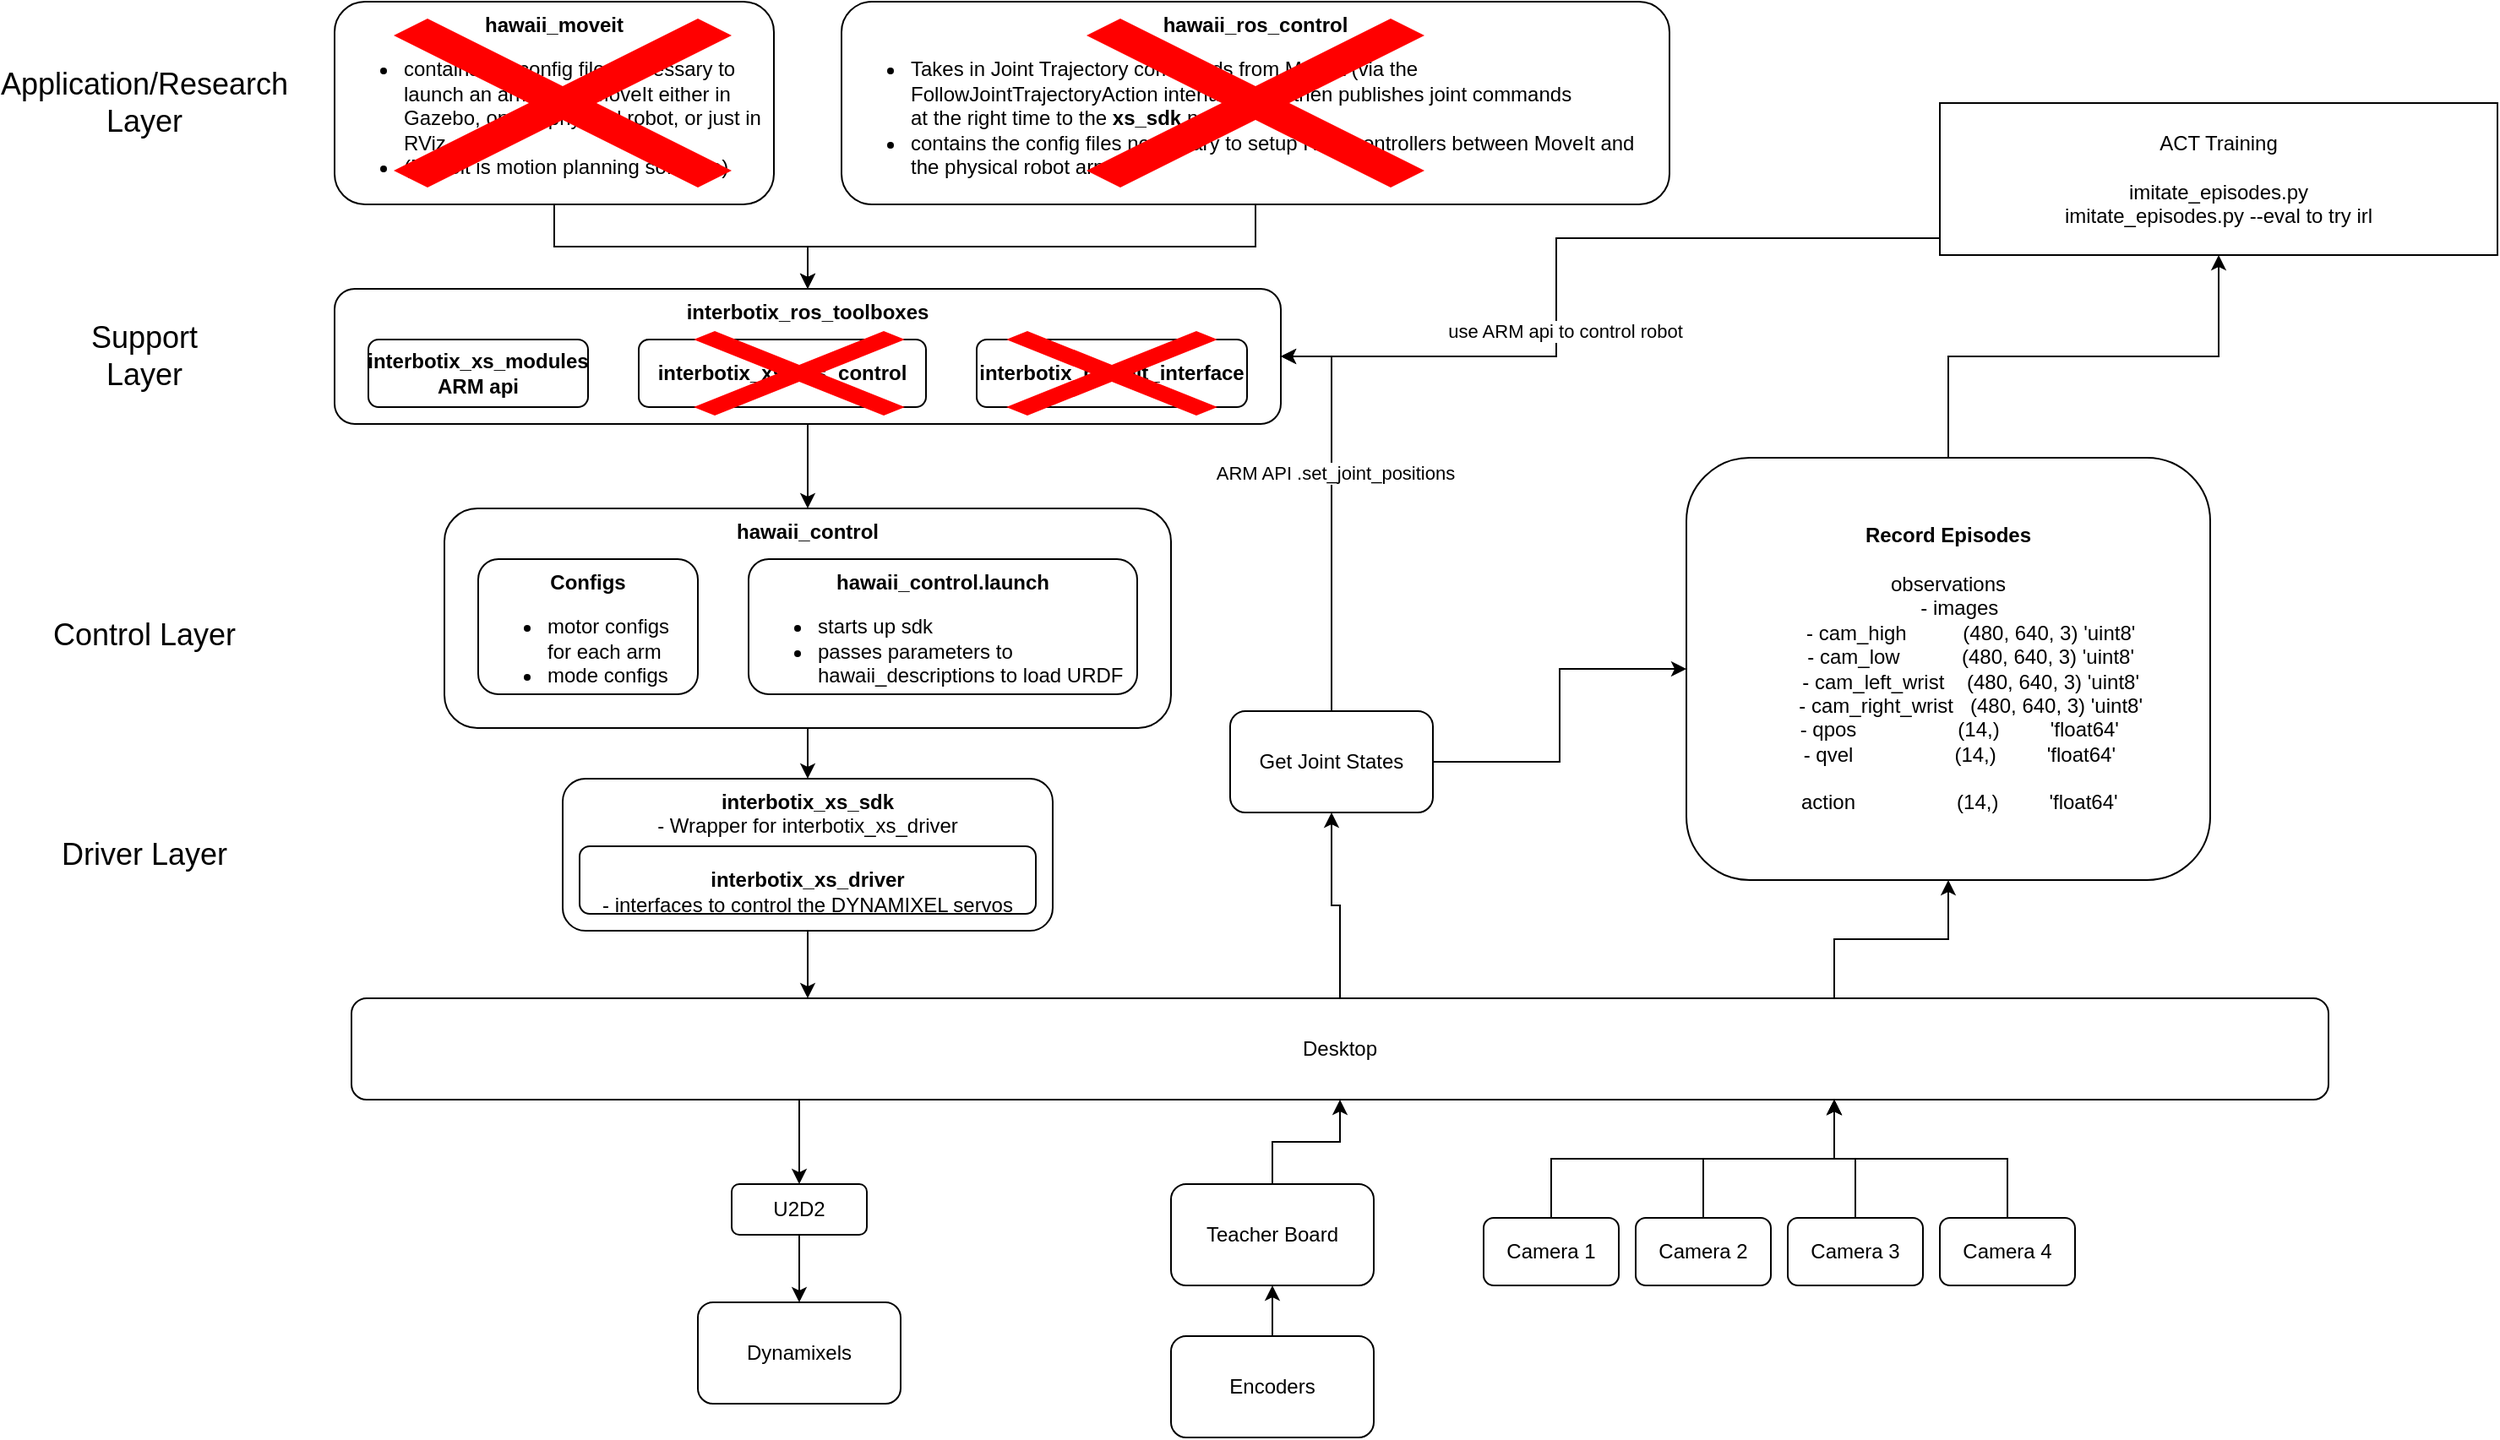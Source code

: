 <mxfile version="22.0.8" type="device">
  <diagram name="Page-1" id="VROihxwrgbOlkJUYvocT">
    <mxGraphModel dx="2948" dy="1223" grid="1" gridSize="10" guides="1" tooltips="1" connect="1" arrows="1" fold="1" page="1" pageScale="1" pageWidth="850" pageHeight="1100" math="0" shadow="0">
      <root>
        <mxCell id="0" />
        <mxCell id="1" parent="0" />
        <mxCell id="6eJo8mfz17x_dN5SJdhs-16" style="edgeStyle=orthogonalEdgeStyle;rounded=0;orthogonalLoop=1;jettySize=auto;html=1;" edge="1" parent="1" source="6eJo8mfz17x_dN5SJdhs-1" target="6eJo8mfz17x_dN5SJdhs-10">
          <mxGeometry relative="1" as="geometry">
            <Array as="points">
              <mxPoint x="35" y="820" />
              <mxPoint x="35" y="820" />
            </Array>
          </mxGeometry>
        </mxCell>
        <mxCell id="6eJo8mfz17x_dN5SJdhs-57" style="edgeStyle=orthogonalEdgeStyle;rounded=0;orthogonalLoop=1;jettySize=auto;html=1;entryX=0.5;entryY=1;entryDx=0;entryDy=0;" edge="1" parent="1" source="6eJo8mfz17x_dN5SJdhs-1" target="6eJo8mfz17x_dN5SJdhs-56">
          <mxGeometry relative="1" as="geometry" />
        </mxCell>
        <mxCell id="6eJo8mfz17x_dN5SJdhs-74" style="edgeStyle=orthogonalEdgeStyle;rounded=0;orthogonalLoop=1;jettySize=auto;html=1;exitX=0.75;exitY=0;exitDx=0;exitDy=0;entryX=0.5;entryY=1;entryDx=0;entryDy=0;" edge="1" parent="1" source="6eJo8mfz17x_dN5SJdhs-1" target="6eJo8mfz17x_dN5SJdhs-62">
          <mxGeometry relative="1" as="geometry" />
        </mxCell>
        <mxCell id="6eJo8mfz17x_dN5SJdhs-1" value="Desktop" style="rounded=1;whiteSpace=wrap;html=1;" vertex="1" parent="1">
          <mxGeometry x="-230" y="730" width="1170" height="60" as="geometry" />
        </mxCell>
        <mxCell id="6eJo8mfz17x_dN5SJdhs-2" value="Camera 3" style="rounded=1;whiteSpace=wrap;html=1;" vertex="1" parent="1">
          <mxGeometry x="620" y="860" width="80" height="40" as="geometry" />
        </mxCell>
        <mxCell id="6eJo8mfz17x_dN5SJdhs-66" style="edgeStyle=orthogonalEdgeStyle;rounded=0;orthogonalLoop=1;jettySize=auto;html=1;entryX=0.75;entryY=1;entryDx=0;entryDy=0;" edge="1" parent="1" source="6eJo8mfz17x_dN5SJdhs-6" target="6eJo8mfz17x_dN5SJdhs-1">
          <mxGeometry relative="1" as="geometry" />
        </mxCell>
        <mxCell id="6eJo8mfz17x_dN5SJdhs-6" value="Camera 1" style="rounded=1;whiteSpace=wrap;html=1;" vertex="1" parent="1">
          <mxGeometry x="440" y="860" width="80" height="40" as="geometry" />
        </mxCell>
        <mxCell id="6eJo8mfz17x_dN5SJdhs-72" style="edgeStyle=orthogonalEdgeStyle;rounded=0;orthogonalLoop=1;jettySize=auto;html=1;entryX=0.75;entryY=1;entryDx=0;entryDy=0;" edge="1" parent="1" source="6eJo8mfz17x_dN5SJdhs-7" target="6eJo8mfz17x_dN5SJdhs-1">
          <mxGeometry relative="1" as="geometry" />
        </mxCell>
        <mxCell id="6eJo8mfz17x_dN5SJdhs-7" value="Camera 2" style="rounded=1;whiteSpace=wrap;html=1;" vertex="1" parent="1">
          <mxGeometry x="530" y="860" width="80" height="40" as="geometry" />
        </mxCell>
        <mxCell id="6eJo8mfz17x_dN5SJdhs-73" style="edgeStyle=orthogonalEdgeStyle;rounded=0;orthogonalLoop=1;jettySize=auto;html=1;entryX=0.75;entryY=1;entryDx=0;entryDy=0;" edge="1" parent="1" source="6eJo8mfz17x_dN5SJdhs-8" target="6eJo8mfz17x_dN5SJdhs-1">
          <mxGeometry relative="1" as="geometry" />
        </mxCell>
        <mxCell id="6eJo8mfz17x_dN5SJdhs-8" value="Camera 4" style="rounded=1;whiteSpace=wrap;html=1;" vertex="1" parent="1">
          <mxGeometry x="710" y="860" width="80" height="40" as="geometry" />
        </mxCell>
        <mxCell id="6eJo8mfz17x_dN5SJdhs-20" style="edgeStyle=orthogonalEdgeStyle;rounded=0;orthogonalLoop=1;jettySize=auto;html=1;entryX=0.5;entryY=0;entryDx=0;entryDy=0;" edge="1" parent="1" source="6eJo8mfz17x_dN5SJdhs-10" target="6eJo8mfz17x_dN5SJdhs-19">
          <mxGeometry relative="1" as="geometry" />
        </mxCell>
        <mxCell id="6eJo8mfz17x_dN5SJdhs-10" value="U2D2" style="rounded=1;whiteSpace=wrap;html=1;" vertex="1" parent="1">
          <mxGeometry x="-5" y="840" width="80" height="30" as="geometry" />
        </mxCell>
        <mxCell id="6eJo8mfz17x_dN5SJdhs-17" value="Teacher Board" style="rounded=1;whiteSpace=wrap;html=1;" vertex="1" parent="1">
          <mxGeometry x="255" y="840" width="120" height="60" as="geometry" />
        </mxCell>
        <mxCell id="6eJo8mfz17x_dN5SJdhs-19" value="Dynamixels" style="rounded=1;whiteSpace=wrap;html=1;" vertex="1" parent="1">
          <mxGeometry x="-25" y="910" width="120" height="60" as="geometry" />
        </mxCell>
        <mxCell id="6eJo8mfz17x_dN5SJdhs-23" value="" style="edgeStyle=orthogonalEdgeStyle;rounded=0;orthogonalLoop=1;jettySize=auto;html=1;" edge="1" parent="1" source="6eJo8mfz17x_dN5SJdhs-21" target="6eJo8mfz17x_dN5SJdhs-17">
          <mxGeometry relative="1" as="geometry">
            <mxPoint x="315" y="1090" as="targetPoint" />
          </mxGeometry>
        </mxCell>
        <mxCell id="6eJo8mfz17x_dN5SJdhs-21" value="Encoders" style="rounded=1;whiteSpace=wrap;html=1;" vertex="1" parent="1">
          <mxGeometry x="255" y="930" width="120" height="60" as="geometry" />
        </mxCell>
        <mxCell id="6eJo8mfz17x_dN5SJdhs-25" value="&lt;font style=&quot;font-size: 18px;&quot;&gt;Driver Layer&lt;/font&gt;" style="text;html=1;strokeColor=none;fillColor=none;align=center;verticalAlign=middle;whiteSpace=wrap;rounded=0;" vertex="1" parent="1">
          <mxGeometry x="-410" y="620" width="115" height="50" as="geometry" />
        </mxCell>
        <mxCell id="6eJo8mfz17x_dN5SJdhs-41" style="edgeStyle=orthogonalEdgeStyle;rounded=0;orthogonalLoop=1;jettySize=auto;html=1;exitX=0.5;exitY=1;exitDx=0;exitDy=0;" edge="1" parent="1" source="6eJo8mfz17x_dN5SJdhs-26">
          <mxGeometry relative="1" as="geometry">
            <mxPoint x="40" y="730" as="targetPoint" />
            <Array as="points">
              <mxPoint x="40" y="715" />
              <mxPoint x="40" y="715" />
            </Array>
          </mxGeometry>
        </mxCell>
        <mxCell id="6eJo8mfz17x_dN5SJdhs-26" value="&lt;div&gt;&lt;b&gt;interbotix_xs_sdk&lt;/b&gt;&lt;/div&gt;&lt;div&gt;- Wrapper for interbotix_xs_driver&lt;br&gt;&lt;/div&gt;" style="rounded=1;whiteSpace=wrap;html=1;align=center;verticalAlign=top;" vertex="1" parent="1">
          <mxGeometry x="-105" y="600" width="290" height="90" as="geometry" />
        </mxCell>
        <mxCell id="6eJo8mfz17x_dN5SJdhs-27" value="&lt;div&gt;&lt;b&gt;&lt;br&gt;&lt;/b&gt; &lt;/div&gt;&lt;div&gt;&lt;b&gt;interbotix_xs_driver&lt;/b&gt;&lt;br&gt;&lt;/div&gt;&lt;div&gt;- interfaces to control the DYNAMIXEL servos&lt;/div&gt;" style="rounded=1;whiteSpace=wrap;html=1;movable=1;resizable=1;rotatable=1;deletable=1;editable=1;locked=0;connectable=1;" vertex="1" parent="1">
          <mxGeometry x="-95" y="640" width="270" height="40" as="geometry" />
        </mxCell>
        <mxCell id="6eJo8mfz17x_dN5SJdhs-37" style="edgeStyle=orthogonalEdgeStyle;rounded=0;orthogonalLoop=1;jettySize=auto;html=1;entryX=0.5;entryY=0;entryDx=0;entryDy=0;" edge="1" parent="1" source="6eJo8mfz17x_dN5SJdhs-32" target="6eJo8mfz17x_dN5SJdhs-26">
          <mxGeometry relative="1" as="geometry" />
        </mxCell>
        <mxCell id="6eJo8mfz17x_dN5SJdhs-32" value="&lt;b&gt;hawaii_control&lt;/b&gt;" style="rounded=1;whiteSpace=wrap;html=1;verticalAlign=top;" vertex="1" parent="1">
          <mxGeometry x="-175" y="440" width="430" height="130" as="geometry" />
        </mxCell>
        <mxCell id="6eJo8mfz17x_dN5SJdhs-33" value="&lt;div&gt;&lt;b&gt;Configs&lt;/b&gt;&lt;/div&gt;&lt;div&gt;&lt;ul&gt;&lt;li&gt;&lt;div align=&quot;left&quot;&gt;motor configs for each arm&lt;/div&gt;&lt;/li&gt;&lt;li&gt;&lt;div align=&quot;left&quot;&gt;mode configs&lt;/div&gt;&lt;/li&gt;&lt;/ul&gt;&lt;/div&gt;" style="rounded=1;whiteSpace=wrap;html=1;verticalAlign=top;" vertex="1" parent="1">
          <mxGeometry x="-155" y="470" width="130" height="80" as="geometry" />
        </mxCell>
        <mxCell id="6eJo8mfz17x_dN5SJdhs-34" value="&lt;div&gt;&lt;b&gt;hawaii_control.launch&lt;/b&gt;&lt;/div&gt;&lt;div align=&quot;left&quot;&gt;&lt;ul&gt;&lt;li&gt;starts up sdk&lt;/li&gt;&lt;li&gt;passes parameters to hawaii_descriptions to load URDF&lt;b&gt;&lt;br&gt;&lt;/b&gt;&lt;/li&gt;&lt;/ul&gt;&lt;/div&gt;" style="rounded=1;whiteSpace=wrap;html=1;verticalAlign=top;horizontal=1;" vertex="1" parent="1">
          <mxGeometry x="5" y="470" width="230" height="80" as="geometry" />
        </mxCell>
        <mxCell id="6eJo8mfz17x_dN5SJdhs-45" style="edgeStyle=orthogonalEdgeStyle;rounded=0;orthogonalLoop=1;jettySize=auto;html=1;entryX=0.5;entryY=0;entryDx=0;entryDy=0;" edge="1" parent="1" source="6eJo8mfz17x_dN5SJdhs-38" target="6eJo8mfz17x_dN5SJdhs-32">
          <mxGeometry relative="1" as="geometry" />
        </mxCell>
        <mxCell id="6eJo8mfz17x_dN5SJdhs-38" value="&lt;div&gt;&lt;b&gt;interbotix_ros_toolboxes&lt;/b&gt;&lt;/div&gt;&lt;div&gt;&lt;b&gt;&lt;br&gt;&lt;/b&gt;&lt;/div&gt;" style="rounded=1;whiteSpace=wrap;html=1;verticalAlign=top;" vertex="1" parent="1">
          <mxGeometry x="-240" y="310" width="560" height="80" as="geometry" />
        </mxCell>
        <mxCell id="6eJo8mfz17x_dN5SJdhs-39" value="&lt;b&gt;interbotix_xs_modules ARM api&lt;br&gt;&lt;/b&gt;" style="rounded=1;whiteSpace=wrap;html=1;verticalAlign=middle;" vertex="1" parent="1">
          <mxGeometry x="-220" y="340" width="130" height="40" as="geometry" />
        </mxCell>
        <mxCell id="6eJo8mfz17x_dN5SJdhs-40" value="&lt;b&gt;interbotix_xs_ros_control&lt;/b&gt;" style="rounded=1;whiteSpace=wrap;html=1;verticalAlign=middle;" vertex="1" parent="1">
          <mxGeometry x="-60" y="340" width="170" height="40" as="geometry" />
        </mxCell>
        <mxCell id="6eJo8mfz17x_dN5SJdhs-42" value="&lt;b&gt;interbotix_moveit_interface&lt;/b&gt;" style="rounded=1;whiteSpace=wrap;html=1;verticalAlign=middle;" vertex="1" parent="1">
          <mxGeometry x="140" y="340" width="160" height="40" as="geometry" />
        </mxCell>
        <mxCell id="6eJo8mfz17x_dN5SJdhs-47" value="&lt;font style=&quot;font-size: 18px;&quot;&gt;Control Layer&lt;/font&gt;" style="text;html=1;strokeColor=none;fillColor=none;align=center;verticalAlign=middle;whiteSpace=wrap;rounded=0;" vertex="1" parent="1">
          <mxGeometry x="-410" y="490" width="115" height="50" as="geometry" />
        </mxCell>
        <mxCell id="6eJo8mfz17x_dN5SJdhs-48" value="&lt;font style=&quot;font-size: 18px;&quot;&gt;Support Layer&lt;/font&gt;" style="text;html=1;strokeColor=none;fillColor=none;align=center;verticalAlign=middle;whiteSpace=wrap;rounded=0;" vertex="1" parent="1">
          <mxGeometry x="-410" y="325" width="115" height="50" as="geometry" />
        </mxCell>
        <mxCell id="6eJo8mfz17x_dN5SJdhs-61" style="edgeStyle=orthogonalEdgeStyle;rounded=0;orthogonalLoop=1;jettySize=auto;html=1;entryX=0.5;entryY=0;entryDx=0;entryDy=0;" edge="1" parent="1" source="6eJo8mfz17x_dN5SJdhs-49" target="6eJo8mfz17x_dN5SJdhs-38">
          <mxGeometry relative="1" as="geometry" />
        </mxCell>
        <mxCell id="6eJo8mfz17x_dN5SJdhs-49" value="&lt;div&gt;&lt;b&gt;hawaii_moveit&lt;br&gt;&lt;/b&gt;&lt;/div&gt;&lt;div align=&quot;left&quot;&gt;&lt;ul&gt;&lt;li&gt;contains the config files necessary to launch an arm using MoveIt either in Gazebo, on the physical robot, or just in RViz&lt;/li&gt;&lt;li&gt;(Moveit is motion planning software)&lt;br&gt;&lt;/li&gt;&lt;/ul&gt;&lt;/div&gt;" style="rounded=1;whiteSpace=wrap;html=1;verticalAlign=top;" vertex="1" parent="1">
          <mxGeometry x="-240" y="140" width="260" height="120" as="geometry" />
        </mxCell>
        <mxCell id="6eJo8mfz17x_dN5SJdhs-60" style="edgeStyle=orthogonalEdgeStyle;rounded=0;orthogonalLoop=1;jettySize=auto;html=1;entryX=0.5;entryY=0;entryDx=0;entryDy=0;" edge="1" parent="1" source="6eJo8mfz17x_dN5SJdhs-50" target="6eJo8mfz17x_dN5SJdhs-38">
          <mxGeometry relative="1" as="geometry" />
        </mxCell>
        <mxCell id="6eJo8mfz17x_dN5SJdhs-50" value="&lt;div&gt;&lt;b&gt;hawaii_ros_control&lt;br&gt;&lt;/b&gt;&lt;/div&gt;&lt;div align=&quot;left&quot;&gt;&lt;ul&gt;&lt;li&gt;Takes in Joint Trajectory commands from MoveIt (via the &lt;br&gt;FollowJointTrajectoryAction interface) and then publishes joint commands&lt;br&gt; at the right time to the &lt;strong&gt;xs_sdk&lt;/strong&gt; node&lt;/li&gt;&lt;li&gt;contains the config files necessary to setup ROS controllers between MoveIt and the physical robot arm&lt;/li&gt;&lt;/ul&gt;&lt;/div&gt;" style="rounded=1;whiteSpace=wrap;html=1;verticalAlign=top;" vertex="1" parent="1">
          <mxGeometry x="60" y="140" width="490" height="120" as="geometry" />
        </mxCell>
        <mxCell id="6eJo8mfz17x_dN5SJdhs-51" value="&lt;font style=&quot;font-size: 18px;&quot;&gt;Application/Research Layer&lt;/font&gt;" style="text;html=1;strokeColor=none;fillColor=none;align=center;verticalAlign=middle;whiteSpace=wrap;rounded=0;" vertex="1" parent="1">
          <mxGeometry x="-410" y="175" width="115" height="50" as="geometry" />
        </mxCell>
        <mxCell id="6eJo8mfz17x_dN5SJdhs-54" style="edgeStyle=orthogonalEdgeStyle;rounded=0;orthogonalLoop=1;jettySize=auto;html=1;exitX=0.5;exitY=0;exitDx=0;exitDy=0;" edge="1" parent="1" source="6eJo8mfz17x_dN5SJdhs-17" target="6eJo8mfz17x_dN5SJdhs-1">
          <mxGeometry relative="1" as="geometry" />
        </mxCell>
        <mxCell id="6eJo8mfz17x_dN5SJdhs-58" style="edgeStyle=orthogonalEdgeStyle;rounded=0;orthogonalLoop=1;jettySize=auto;html=1;entryX=1;entryY=0.5;entryDx=0;entryDy=0;" edge="1" parent="1" source="6eJo8mfz17x_dN5SJdhs-56" target="6eJo8mfz17x_dN5SJdhs-38">
          <mxGeometry relative="1" as="geometry" />
        </mxCell>
        <mxCell id="6eJo8mfz17x_dN5SJdhs-59" value="ARM API .set_joint_positions" style="edgeLabel;html=1;align=center;verticalAlign=middle;resizable=0;points=[];" vertex="1" connectable="0" parent="6eJo8mfz17x_dN5SJdhs-58">
          <mxGeometry x="0.173" y="-2" relative="1" as="geometry">
            <mxPoint as="offset" />
          </mxGeometry>
        </mxCell>
        <mxCell id="6eJo8mfz17x_dN5SJdhs-75" style="edgeStyle=orthogonalEdgeStyle;rounded=0;orthogonalLoop=1;jettySize=auto;html=1;entryX=0;entryY=0.5;entryDx=0;entryDy=0;" edge="1" parent="1" source="6eJo8mfz17x_dN5SJdhs-56" target="6eJo8mfz17x_dN5SJdhs-62">
          <mxGeometry relative="1" as="geometry" />
        </mxCell>
        <mxCell id="6eJo8mfz17x_dN5SJdhs-56" value="Get Joint States" style="rounded=1;whiteSpace=wrap;html=1;" vertex="1" parent="1">
          <mxGeometry x="290" y="560" width="120" height="60" as="geometry" />
        </mxCell>
        <mxCell id="6eJo8mfz17x_dN5SJdhs-76" style="edgeStyle=orthogonalEdgeStyle;rounded=0;orthogonalLoop=1;jettySize=auto;html=1;entryX=0.5;entryY=1;entryDx=0;entryDy=0;" edge="1" parent="1" source="6eJo8mfz17x_dN5SJdhs-62" target="6eJo8mfz17x_dN5SJdhs-63">
          <mxGeometry relative="1" as="geometry" />
        </mxCell>
        <mxCell id="6eJo8mfz17x_dN5SJdhs-62" value="&lt;div&gt;&lt;b&gt;Record Episodes&lt;/b&gt;&lt;/div&gt;&lt;div&gt;&lt;br&gt;&lt;/div&gt;&lt;div&gt;observations&lt;/div&gt;&amp;nbsp;&amp;nbsp;&amp;nbsp; - images&lt;br&gt;&amp;nbsp;&amp;nbsp;&amp;nbsp;&amp;nbsp;&amp;nbsp;&amp;nbsp;&amp;nbsp; - cam_high&amp;nbsp;&amp;nbsp;&amp;nbsp;&amp;nbsp;&amp;nbsp;&amp;nbsp;&amp;nbsp;&amp;nbsp;&amp;nbsp; (480, 640, 3) &#39;uint8&#39;&lt;br&gt;&amp;nbsp;&amp;nbsp;&amp;nbsp;&amp;nbsp;&amp;nbsp;&amp;nbsp;&amp;nbsp; - cam_low&amp;nbsp;&amp;nbsp;&amp;nbsp;&amp;nbsp;&amp;nbsp;&amp;nbsp;&amp;nbsp;&amp;nbsp;&amp;nbsp;&amp;nbsp; (480, 640, 3) &#39;uint8&#39;&lt;br&gt;&amp;nbsp;&amp;nbsp;&amp;nbsp;&amp;nbsp;&amp;nbsp;&amp;nbsp;&amp;nbsp; - cam_left_wrist&amp;nbsp;&amp;nbsp;&amp;nbsp; (480, 640, 3) &#39;uint8&#39;&lt;br&gt;&amp;nbsp;&amp;nbsp;&amp;nbsp;&amp;nbsp;&amp;nbsp;&amp;nbsp;&amp;nbsp; - cam_right_wrist&amp;nbsp;&amp;nbsp; (480, 640, 3) &#39;uint8&#39;&lt;br&gt;&amp;nbsp;&amp;nbsp;&amp;nbsp; - qpos&amp;nbsp;&amp;nbsp;&amp;nbsp;&amp;nbsp;&amp;nbsp;&amp;nbsp;&amp;nbsp;&amp;nbsp;&amp;nbsp;&amp;nbsp;&amp;nbsp;&amp;nbsp;&amp;nbsp;&amp;nbsp;&amp;nbsp;&amp;nbsp;&amp;nbsp; (14,)&amp;nbsp;&amp;nbsp;&amp;nbsp;&amp;nbsp;&amp;nbsp;&amp;nbsp;&amp;nbsp;&amp;nbsp; &#39;float64&#39;&lt;br&gt;&amp;nbsp;&amp;nbsp;&amp;nbsp; - qvel&amp;nbsp;&amp;nbsp;&amp;nbsp;&amp;nbsp;&amp;nbsp;&amp;nbsp;&amp;nbsp;&amp;nbsp;&amp;nbsp;&amp;nbsp;&amp;nbsp;&amp;nbsp;&amp;nbsp;&amp;nbsp;&amp;nbsp;&amp;nbsp;&amp;nbsp; (14,)&amp;nbsp;&amp;nbsp;&amp;nbsp;&amp;nbsp;&amp;nbsp;&amp;nbsp;&amp;nbsp;&amp;nbsp; &#39;float64&#39;&lt;br&gt;&amp;nbsp;&amp;nbsp; &amp;nbsp;&lt;br&gt;&amp;nbsp;&amp;nbsp;&amp;nbsp; action&amp;nbsp;&amp;nbsp;&amp;nbsp;&amp;nbsp;&amp;nbsp;&amp;nbsp;&amp;nbsp;&amp;nbsp;&amp;nbsp;&amp;nbsp;&amp;nbsp;&amp;nbsp;&amp;nbsp;&amp;nbsp;&amp;nbsp;&amp;nbsp;&amp;nbsp; (14,)&amp;nbsp;&amp;nbsp;&amp;nbsp;&amp;nbsp;&amp;nbsp;&amp;nbsp;&amp;nbsp;&amp;nbsp; &#39;float64&#39;" style="rounded=1;whiteSpace=wrap;html=1;" vertex="1" parent="1">
          <mxGeometry x="560" y="410" width="310" height="250" as="geometry" />
        </mxCell>
        <mxCell id="6eJo8mfz17x_dN5SJdhs-77" style="edgeStyle=orthogonalEdgeStyle;rounded=0;orthogonalLoop=1;jettySize=auto;html=1;entryX=1;entryY=0.5;entryDx=0;entryDy=0;" edge="1" parent="1" source="6eJo8mfz17x_dN5SJdhs-63" target="6eJo8mfz17x_dN5SJdhs-38">
          <mxGeometry relative="1" as="geometry">
            <Array as="points">
              <mxPoint x="483" y="280" />
              <mxPoint x="483" y="350" />
            </Array>
          </mxGeometry>
        </mxCell>
        <mxCell id="6eJo8mfz17x_dN5SJdhs-84" value="use ARM api to control robot" style="edgeLabel;html=1;align=center;verticalAlign=middle;resizable=0;points=[];" vertex="1" connectable="0" parent="6eJo8mfz17x_dN5SJdhs-77">
          <mxGeometry x="0.225" y="5" relative="1" as="geometry">
            <mxPoint as="offset" />
          </mxGeometry>
        </mxCell>
        <mxCell id="6eJo8mfz17x_dN5SJdhs-63" value="&lt;div&gt;ACT Training&lt;/div&gt;&lt;div&gt;&lt;br&gt;&lt;/div&gt;&lt;div&gt;imitate_episodes.py&lt;/div&gt;&lt;div&gt;imitate_episodes.py --eval to try irl&lt;br&gt;&lt;/div&gt;" style="rounded=0;whiteSpace=wrap;html=1;" vertex="1" parent="1">
          <mxGeometry x="710" y="200" width="330" height="90" as="geometry" />
        </mxCell>
        <mxCell id="6eJo8mfz17x_dN5SJdhs-70" style="edgeStyle=orthogonalEdgeStyle;rounded=0;orthogonalLoop=1;jettySize=auto;html=1;entryX=0.75;entryY=1;entryDx=0;entryDy=0;" edge="1" parent="1" source="6eJo8mfz17x_dN5SJdhs-2" target="6eJo8mfz17x_dN5SJdhs-1">
          <mxGeometry relative="1" as="geometry" />
        </mxCell>
        <mxCell id="6eJo8mfz17x_dN5SJdhs-79" value="" style="shape=mxgraph.mockup.markup.redX;fillColor=#ff0000;html=1;shadow=0;whiteSpace=wrap;strokeColor=none;" vertex="1" parent="1">
          <mxGeometry x="-205" y="150" width="200" height="100" as="geometry" />
        </mxCell>
        <mxCell id="6eJo8mfz17x_dN5SJdhs-80" value="" style="shape=mxgraph.mockup.markup.redX;fillColor=#ff0000;html=1;shadow=0;whiteSpace=wrap;strokeColor=none;" vertex="1" parent="1">
          <mxGeometry x="205" y="150" width="200" height="100" as="geometry" />
        </mxCell>
        <mxCell id="6eJo8mfz17x_dN5SJdhs-81" value="" style="shape=mxgraph.mockup.markup.redX;fillColor=#ff0000;html=1;shadow=0;whiteSpace=wrap;strokeColor=none;" vertex="1" parent="1">
          <mxGeometry x="-27.5" y="335" width="125" height="50" as="geometry" />
        </mxCell>
        <mxCell id="6eJo8mfz17x_dN5SJdhs-82" value="" style="shape=mxgraph.mockup.markup.redX;fillColor=#ff0000;html=1;shadow=0;whiteSpace=wrap;strokeColor=none;" vertex="1" parent="1">
          <mxGeometry x="157.5" y="335" width="125" height="50" as="geometry" />
        </mxCell>
      </root>
    </mxGraphModel>
  </diagram>
</mxfile>
